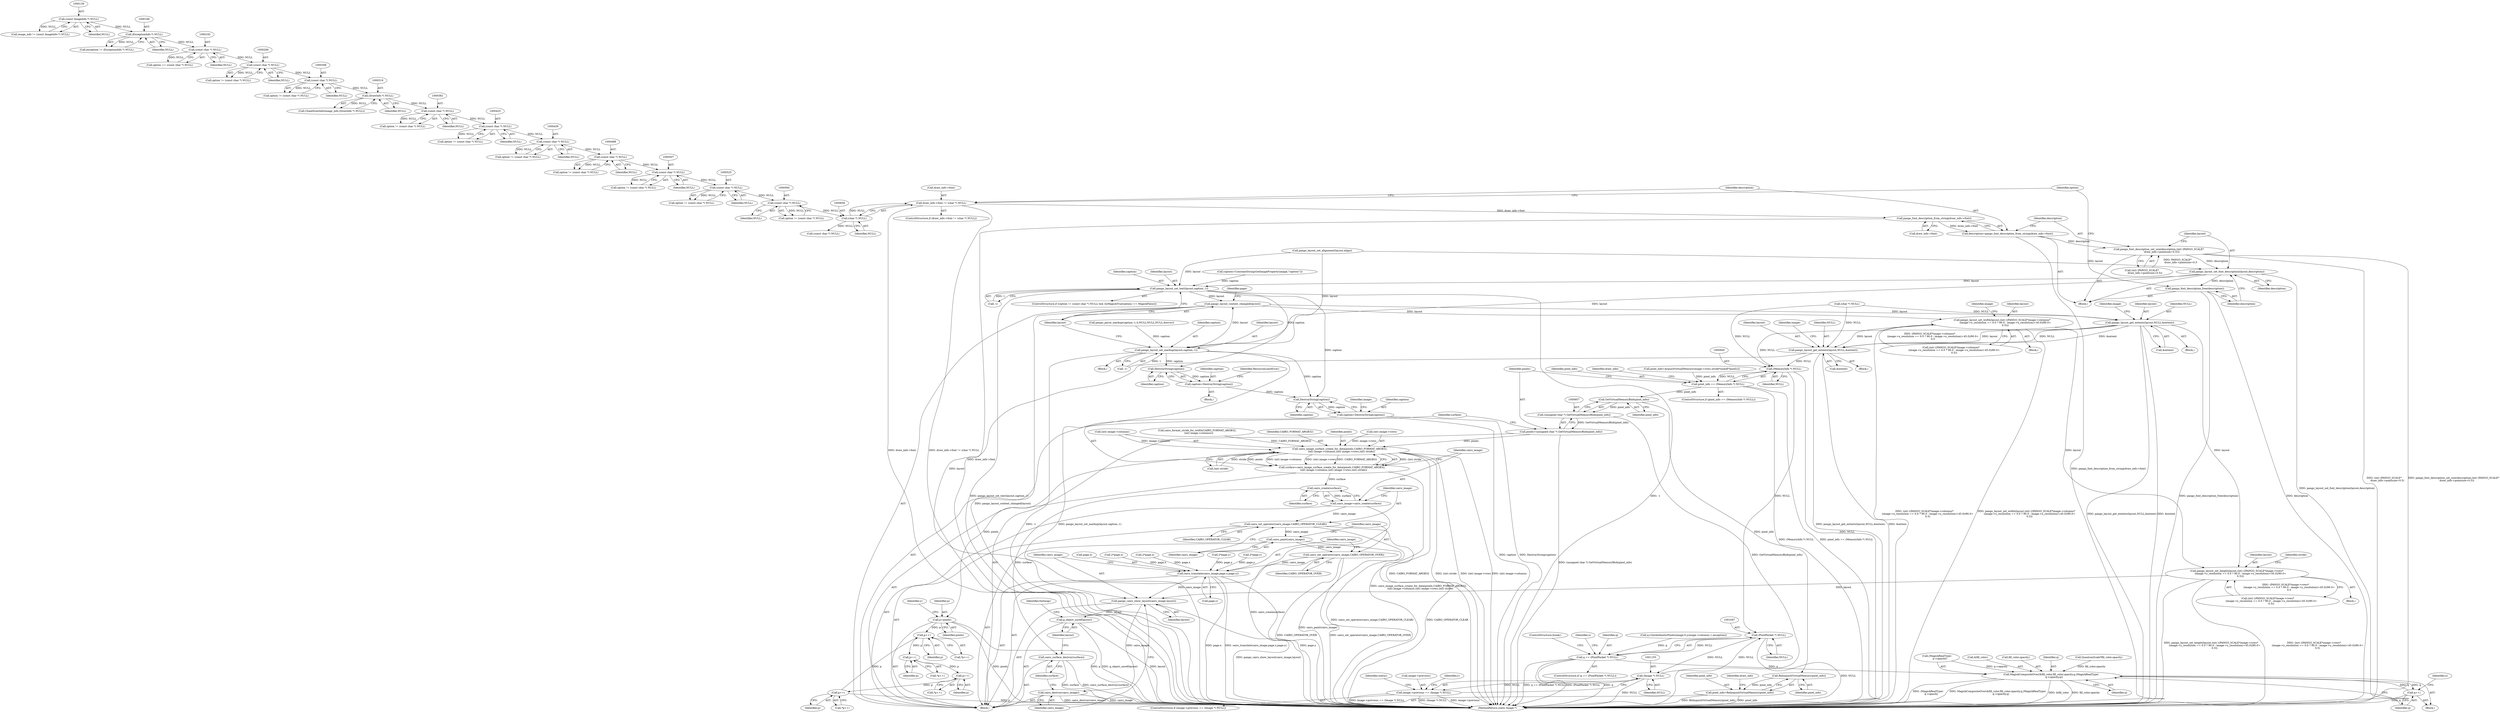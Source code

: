 digraph "0_ImageMagick_f6e9d0d9955e85bdd7540b251cd50d598dacc5e6_42@pointer" {
"1000651" [label="(Call,draw_info->font != (char *) NULL)"];
"1000655" [label="(Call,(char *) NULL)"];
"1000563" [label="(Call,(const char *) NULL)"];
"1000524" [label="(Call,(const char *) NULL)"];
"1000506" [label="(Call,(const char *) NULL)"];
"1000487" [label="(Call,(const char *) NULL)"];
"1000438" [label="(Call,(const char *) NULL)"];
"1000424" [label="(Call,(const char *) NULL)"];
"1000381" [label="(Call,(const char *) NULL)"];
"1000318" [label="(Call,(DrawInfo *) NULL)"];
"1000307" [label="(Call,(const char *) NULL)"];
"1000268" [label="(Call,(const char *) NULL)"];
"1000191" [label="(Call,(const char *) NULL)"];
"1000165" [label="(Call,(ExceptionInfo *) NULL)"];
"1000138" [label="(Call,(const ImageInfo *) NULL)"];
"1000662" [label="(Call,pango_font_description_from_string(draw_info->font))"];
"1000660" [label="(Call,description=pango_font_description_from_string(draw_info->font))"];
"1000666" [label="(Call,pango_font_description_set_size(description,(int) (PANGO_SCALE*\n        draw_info->pointsize+0.5)))"];
"1000677" [label="(Call,pango_layout_set_font_description(layout,description))"];
"1000680" [label="(Call,pango_font_description_free(description))"];
"1000698" [label="(Call,pango_layout_set_text(layout,caption,-1))"];
"1000742" [label="(Call,pango_layout_context_changed(layout))"];
"1000777" [label="(Call,pango_layout_get_extents(layout,NULL,&extent))"];
"1000849" [label="(Call,pango_layout_get_extents(layout,NULL,&extent))"];
"1000939" [label="(Call,(MemoryInfo *) NULL)"];
"1000937" [label="(Call,pixel_info == (MemoryInfo *) NULL)"];
"1000958" [label="(Call,GetVirtualMemoryBlob(pixel_info))"];
"1000956" [label="(Call,(unsigned char *) GetVirtualMemoryBlob(pixel_info))"];
"1000954" [label="(Call,pixels=(unsigned char *) GetVirtualMemoryBlob(pixel_info))"];
"1000962" [label="(Call,cairo_image_surface_create_for_data(pixels,CAIRO_FORMAT_ARGB32,\n    (int) image->columns,(int) image->rows,(int) stride))"];
"1000960" [label="(Call,surface=cairo_image_surface_create_for_data(pixels,CAIRO_FORMAT_ARGB32,\n    (int) image->columns,(int) image->rows,(int) stride))"];
"1000980" [label="(Call,cairo_create(surface))"];
"1000978" [label="(Call,cairo_image=cairo_create(surface))"];
"1000982" [label="(Call,cairo_set_operator(cairo_image,CAIRO_OPERATOR_CLEAR))"];
"1000985" [label="(Call,cairo_paint(cairo_image))"];
"1000987" [label="(Call,cairo_set_operator(cairo_image,CAIRO_OPERATOR_OVER))"];
"1000990" [label="(Call,cairo_translate(cairo_image,page.x,page.y))"];
"1000998" [label="(Call,pango_cairo_show_layout(cairo_image,layout))"];
"1001001" [label="(Call,cairo_destroy(cairo_image))"];
"1001005" [label="(Call,g_object_unref(layout))"];
"1001003" [label="(Call,cairo_surface_destroy(surface))"];
"1001013" [label="(Call,p=pixels)"];
"1001071" [label="(Call,p++)"];
"1001079" [label="(Call,p++)"];
"1001087" [label="(Call,p++)"];
"1001097" [label="(Call,p++)"];
"1001176" [label="(Call,RelinquishVirtualMemory(pixel_info))"];
"1001174" [label="(Call,pixel_info=RelinquishVirtualMemory(pixel_info))"];
"1001046" [label="(Call,(PixelPacket *) NULL)"];
"1001044" [label="(Call,q == (PixelPacket *) NULL)"];
"1001127" [label="(Call,MagickCompositeOver(&fill_color,fill_color.opacity,q,(MagickRealType)\n        q->opacity,q))"];
"1001140" [label="(Call,q++)"];
"1001154" [label="(Call,(Image *) NULL)"];
"1001150" [label="(Call,image->previous == (Image *) NULL)"];
"1000888" [label="(Call,pango_layout_set_height(layout,(int) ((PANGO_SCALE*image->rows*\n         (image->y_resolution == 0.0 ? 90.0 : image->y_resolution)+45.0)/90.0+\n         0.5)))"];
"1000816" [label="(Call,pango_layout_set_width(layout,(int) ((PANGO_SCALE*image->columns*\n        (image->x_resolution == 0.0 ? 90.0 : image->x_resolution)+45.0)/90.0+\n        0.5)))"];
"1000949" [label="(Call,DestroyString(caption))"];
"1000947" [label="(Call,caption=DestroyString(caption))"];
"1001184" [label="(Call,DestroyString(caption))"];
"1001182" [label="(Call,caption=DestroyString(caption))"];
"1000737" [label="(Call,pango_layout_set_markup(layout,caption,-1))"];
"1000990" [label="(Call,cairo_translate(cairo_image,page.x,page.y))"];
"1001006" [label="(Identifier,layout)"];
"1000784" [label="(Identifier,image)"];
"1001159" [label="(Identifier,status)"];
"1000522" [label="(Call,option != (const char *) NULL)"];
"1000422" [label="(Call,option != (const char *) NULL)"];
"1000681" [label="(Identifier,description)"];
"1000965" [label="(Call,(int) image->columns)"];
"1000270" [label="(Identifier,NULL)"];
"1001098" [label="(Identifier,p)"];
"1000487" [label="(Call,(const char *) NULL)"];
"1000652" [label="(Call,draw_info->font)"];
"1000381" [label="(Call,(const char *) NULL)"];
"1000661" [label="(Identifier,description)"];
"1001130" [label="(Call,fill_color.opacity)"];
"1000944" [label="(Identifier,draw_info)"];
"1000817" [label="(Identifier,layout)"];
"1001072" [label="(Identifier,p)"];
"1001177" [label="(Identifier,pixel_info)"];
"1000678" [label="(Identifier,layout)"];
"1000952" [label="(Identifier,ResourceLimitError)"];
"1000950" [label="(Identifier,caption)"];
"1001175" [label="(Identifier,pixel_info)"];
"1001078" [label="(Call,*p++)"];
"1000850" [label="(Identifier,layout)"];
"1000780" [label="(Call,&extent)"];
"1000982" [label="(Call,cairo_set_operator(cairo_image,CAIRO_OPERATOR_CLEAR))"];
"1000992" [label="(Call,page.x)"];
"1000948" [label="(Identifier,caption)"];
"1000426" [label="(Identifier,NULL)"];
"1000956" [label="(Call,(unsigned char *) GetVirtualMemoryBlob(pixel_info))"];
"1000958" [label="(Call,GetVirtualMemoryBlob(pixel_info))"];
"1001063" [label="(Block,)"];
"1000647" [label="(Call,pango_layout_set_alignment(layout,align))"];
"1001002" [label="(Identifier,cairo_image)"];
"1000818" [label="(Call,(int) ((PANGO_SCALE*image->columns*\n        (image->x_resolution == 0.0 ? 90.0 : image->x_resolution)+45.0)/90.0+\n        0.5))"];
"1000800" [label="(Call,2*page.x)"];
"1000985" [label="(Call,cairo_paint(cairo_image))"];
"1000379" [label="(Call,option != (const char *) NULL)"];
"1001046" [label="(Call,(PixelPacket *) NULL)"];
"1001133" [label="(Identifier,q)"];
"1000811" [label="(Call,2*page.x)"];
"1001014" [label="(Identifier,p)"];
"1001013" [label="(Call,p=pixels)"];
"1001140" [label="(Call,q++)"];
"1000983" [label="(Identifier,cairo_image)"];
"1000683" [label="(Identifier,option)"];
"1000942" [label="(Block,)"];
"1000738" [label="(Identifier,layout)"];
"1001179" [label="(Identifier,draw_info)"];
"1000700" [label="(Identifier,caption)"];
"1001103" [label="(Call,QuantumScale*fill_color.opacity)"];
"1000947" [label="(Call,caption=DestroyString(caption))"];
"1000167" [label="(Identifier,NULL)"];
"1000962" [label="(Call,cairo_image_surface_create_for_data(pixels,CAIRO_FORMAT_ARGB32,\n    (int) image->columns,(int) image->rows,(int) stride))"];
"1001096" [label="(Call,*p++)"];
"1000890" [label="(Call,(int) ((PANGO_SCALE*image->rows*\n         (image->y_resolution == 0.0 ? 90.0 : image->y_resolution)+45.0)/90.0+\n         0.5))"];
"1001151" [label="(Call,image->previous)"];
"1000883" [label="(Call,2*page.y)"];
"1000189" [label="(Call,option == (const char *) NULL)"];
"1000740" [label="(Call,-1)"];
"1000650" [label="(ControlStructure,if (draw_info->font != (char *) NULL))"];
"1000136" [label="(Call,image_info != (const ImageInfo *) NULL)"];
"1000309" [label="(Identifier,NULL)"];
"1000816" [label="(Call,pango_layout_set_width(layout,(int) ((PANGO_SCALE*image->columns*\n        (image->x_resolution == 0.0 ? 90.0 : image->x_resolution)+45.0)/90.0+\n        0.5)))"];
"1000918" [label="(Call,cairo_format_stride_for_width(CAIRO_FORMAT_ARGB32,\n    (int) image->columns))"];
"1000848" [label="(Block,)"];
"1001008" [label="(Identifier,fontmap)"];
"1000955" [label="(Identifier,pixels)"];
"1001087" [label="(Call,p++)"];
"1001049" [label="(ControlStructure,break;)"];
"1001052" [label="(Identifier,x)"];
"1000489" [label="(Identifier,NULL)"];
"1000964" [label="(Identifier,CAIRO_FORMAT_ARGB32)"];
"1000872" [label="(Call,2*page.y)"];
"1000925" [label="(Call,pixel_info=AcquireVirtualMemory(image->rows,stride*sizeof(*pixels)))"];
"1000852" [label="(Call,&extent)"];
"1000959" [label="(Identifier,pixel_info)"];
"1001079" [label="(Call,p++)"];
"1001174" [label="(Call,pixel_info=RelinquishVirtualMemory(pixel_info))"];
"1000383" [label="(Identifier,NULL)"];
"1001018" [label="(Identifier,y)"];
"1000438" [label="(Call,(const char *) NULL)"];
"1001134" [label="(Call,(MagickRealType)\n        q->opacity)"];
"1000778" [label="(Identifier,layout)"];
"1000889" [label="(Identifier,layout)"];
"1000941" [label="(Identifier,NULL)"];
"1001185" [label="(Identifier,caption)"];
"1000318" [label="(Call,(DrawInfo *) NULL)"];
"1000849" [label="(Call,pango_layout_get_extents(layout,NULL,&extent))"];
"1000677" [label="(Call,pango_layout_set_font_description(layout,description))"];
"1000436" [label="(Call,option != (const char *) NULL)"];
"1000658" [label="(Block,)"];
"1000987" [label="(Call,cairo_set_operator(cairo_image,CAIRO_OPERATOR_OVER))"];
"1001028" [label="(Identifier,y)"];
"1000845" [label="(Identifier,image)"];
"1000779" [label="(Identifier,NULL)"];
"1001080" [label="(Identifier,p)"];
"1000961" [label="(Identifier,surface)"];
"1001062" [label="(Identifier,x)"];
"1000938" [label="(Identifier,pixel_info)"];
"1000737" [label="(Call,pango_layout_set_markup(layout,caption,-1))"];
"1000936" [label="(ControlStructure,if (pixel_info == (MemoryInfo *) NULL))"];
"1000998" [label="(Call,pango_cairo_show_layout(cairo_image,layout))"];
"1001003" [label="(Call,cairo_surface_destroy(surface))"];
"1001184" [label="(Call,DestroyString(caption))"];
"1001189" [label="(MethodReturn,static Image *)"];
"1000666" [label="(Call,pango_font_description_set_size(description,(int) (PANGO_SCALE*\n        draw_info->pointsize+0.5)))"];
"1000485" [label="(Call,option != (const char *) NULL)"];
"1000856" [label="(Identifier,image)"];
"1001004" [label="(Identifier,surface)"];
"1000963" [label="(Identifier,pixels)"];
"1000305" [label="(Call,option != (const char *) NULL)"];
"1000742" [label="(Call,pango_layout_context_changed(layout))"];
"1000949" [label="(Call,DestroyString(caption))"];
"1000995" [label="(Call,page.y)"];
"1001150" [label="(Call,image->previous == (Image *) NULL)"];
"1000915" [label="(Identifier,stride)"];
"1000984" [label="(Identifier,CAIRO_OPERATOR_CLEAR)"];
"1001045" [label="(Identifier,q)"];
"1000777" [label="(Call,pango_layout_get_extents(layout,NULL,&extent))"];
"1000939" [label="(Call,(MemoryInfo *) NULL)"];
"1000320" [label="(Identifier,NULL)"];
"1000888" [label="(Call,pango_layout_set_height(layout,(int) ((PANGO_SCALE*image->rows*\n         (image->y_resolution == 0.0 ? 90.0 : image->y_resolution)+45.0)/90.0+\n         0.5)))"];
"1000975" [label="(Call,(int) stride)"];
"1001183" [label="(Identifier,caption)"];
"1000776" [label="(Block,)"];
"1000988" [label="(Identifier,cairo_image)"];
"1000699" [label="(Identifier,layout)"];
"1000937" [label="(Call,pixel_info == (MemoryInfo *) NULL)"];
"1001015" [label="(Identifier,pixels)"];
"1000999" [label="(Identifier,cairo_image)"];
"1000655" [label="(Call,(char *) NULL)"];
"1001128" [label="(Call,&fill_color)"];
"1000563" [label="(Call,(const char *) NULL)"];
"1000679" [label="(Identifier,description)"];
"1001048" [label="(Identifier,NULL)"];
"1000713" [label="(Call,pango_parse_markup(caption,-1,0,NULL,NULL,NULL,&error))"];
"1001176" [label="(Call,RelinquishVirtualMemory(pixel_info))"];
"1000268" [label="(Call,(const char *) NULL)"];
"1000704" [label="(Block,)"];
"1001086" [label="(Call,*p++)"];
"1000524" [label="(Call,(const char *) NULL)"];
"1000657" [label="(Identifier,NULL)"];
"1001127" [label="(Call,MagickCompositeOver(&fill_color,fill_color.opacity,q,(MagickRealType)\n        q->opacity,q))"];
"1000663" [label="(Call,draw_info->font)"];
"1000662" [label="(Call,pango_font_description_from_string(draw_info->font))"];
"1000680" [label="(Call,pango_font_description_free(description))"];
"1000981" [label="(Identifier,surface)"];
"1000759" [label="(Call,(char *) NULL)"];
"1000667" [label="(Identifier,description)"];
"1000989" [label="(Identifier,CAIRO_OPERATOR_OVER)"];
"1000307" [label="(Call,(const char *) NULL)"];
"1001141" [label="(Identifier,q)"];
"1000691" [label="(Call,(const char *) NULL)"];
"1000526" [label="(Identifier,NULL)"];
"1000316" [label="(Call,CloneDrawInfo(image_info,(DrawInfo *) NULL))"];
"1000960" [label="(Call,surface=cairo_image_surface_create_for_data(pixels,CAIRO_FORMAT_ARGB32,\n    (int) image->columns,(int) image->rows,(int) stride))"];
"1000739" [label="(Identifier,caption)"];
"1000191" [label="(Call,(const char *) NULL)"];
"1000424" [label="(Call,(const char *) NULL)"];
"1001071" [label="(Call,p++)"];
"1000565" [label="(Identifier,NULL)"];
"1000660" [label="(Call,description=pango_font_description_from_string(draw_info->font))"];
"1001032" [label="(Call,q=GetAuthenticPixels(image,0,y,image->columns,1,exception))"];
"1000851" [label="(Identifier,NULL)"];
"1000140" [label="(Identifier,NULL)"];
"1000701" [label="(Call,-1)"];
"1000165" [label="(Call,(ExceptionInfo *) NULL)"];
"1000698" [label="(Call,pango_layout_set_text(layout,caption,-1))"];
"1000504" [label="(Call,option != (const char *) NULL)"];
"1000970" [label="(Call,(int) image->rows)"];
"1001156" [label="(Identifier,NULL)"];
"1001005" [label="(Call,g_object_unref(layout))"];
"1000743" [label="(Identifier,layout)"];
"1000138" [label="(Call,(const ImageInfo *) NULL)"];
"1001001" [label="(Call,cairo_destroy(cairo_image))"];
"1000561" [label="(Call,option != (const char *) NULL)"];
"1000954" [label="(Call,pixels=(unsigned char *) GetVirtualMemoryBlob(pixel_info))"];
"1001088" [label="(Identifier,p)"];
"1000266" [label="(Call,option != (const char *) NULL)"];
"1000508" [label="(Identifier,NULL)"];
"1001154" [label="(Call,(Image *) NULL)"];
"1001139" [label="(Identifier,q)"];
"1000878" [label="(Block,)"];
"1001182" [label="(Call,caption=DestroyString(caption))"];
"1000506" [label="(Call,(const char *) NULL)"];
"1000112" [label="(Block,)"];
"1000991" [label="(Identifier,cairo_image)"];
"1000986" [label="(Identifier,cairo_image)"];
"1000163" [label="(Call,exception != (ExceptionInfo *) NULL)"];
"1000235" [label="(Call,caption=ConstantString(GetImageProperty(image,\"caption\")))"];
"1001097" [label="(Call,p++)"];
"1001043" [label="(ControlStructure,if (q == (PixelPacket *) NULL))"];
"1000979" [label="(Identifier,cairo_image)"];
"1001000" [label="(Identifier,layout)"];
"1000806" [label="(Block,)"];
"1000746" [label="(Identifier,page)"];
"1000440" [label="(Identifier,NULL)"];
"1000978" [label="(Call,cairo_image=cairo_create(surface))"];
"1000651" [label="(Call,draw_info->font != (char *) NULL)"];
"1000668" [label="(Call,(int) (PANGO_SCALE*\n        draw_info->pointsize+0.5))"];
"1001188" [label="(Identifier,image)"];
"1001044" [label="(Call,q == (PixelPacket *) NULL)"];
"1001149" [label="(ControlStructure,if (image->previous == (Image *) NULL))"];
"1000193" [label="(Identifier,NULL)"];
"1000980" [label="(Call,cairo_create(surface))"];
"1001070" [label="(Call,*p++)"];
"1000687" [label="(ControlStructure,if ((option != (const char *) NULL) && (IsMagickTrue(option) == MagickFalse)))"];
"1000651" -> "1000650"  [label="AST: "];
"1000651" -> "1000655"  [label="CFG: "];
"1000652" -> "1000651"  [label="AST: "];
"1000655" -> "1000651"  [label="AST: "];
"1000661" -> "1000651"  [label="CFG: "];
"1000683" -> "1000651"  [label="CFG: "];
"1000651" -> "1001189"  [label="DDG: draw_info->font != (char *) NULL"];
"1000651" -> "1001189"  [label="DDG: draw_info->font"];
"1000655" -> "1000651"  [label="DDG: NULL"];
"1000651" -> "1000662"  [label="DDG: draw_info->font"];
"1000655" -> "1000657"  [label="CFG: "];
"1000656" -> "1000655"  [label="AST: "];
"1000657" -> "1000655"  [label="AST: "];
"1000563" -> "1000655"  [label="DDG: NULL"];
"1000655" -> "1000691"  [label="DDG: NULL"];
"1000563" -> "1000561"  [label="AST: "];
"1000563" -> "1000565"  [label="CFG: "];
"1000564" -> "1000563"  [label="AST: "];
"1000565" -> "1000563"  [label="AST: "];
"1000561" -> "1000563"  [label="CFG: "];
"1000563" -> "1000561"  [label="DDG: NULL"];
"1000524" -> "1000563"  [label="DDG: NULL"];
"1000524" -> "1000522"  [label="AST: "];
"1000524" -> "1000526"  [label="CFG: "];
"1000525" -> "1000524"  [label="AST: "];
"1000526" -> "1000524"  [label="AST: "];
"1000522" -> "1000524"  [label="CFG: "];
"1000524" -> "1000522"  [label="DDG: NULL"];
"1000506" -> "1000524"  [label="DDG: NULL"];
"1000506" -> "1000504"  [label="AST: "];
"1000506" -> "1000508"  [label="CFG: "];
"1000507" -> "1000506"  [label="AST: "];
"1000508" -> "1000506"  [label="AST: "];
"1000504" -> "1000506"  [label="CFG: "];
"1000506" -> "1000504"  [label="DDG: NULL"];
"1000487" -> "1000506"  [label="DDG: NULL"];
"1000487" -> "1000485"  [label="AST: "];
"1000487" -> "1000489"  [label="CFG: "];
"1000488" -> "1000487"  [label="AST: "];
"1000489" -> "1000487"  [label="AST: "];
"1000485" -> "1000487"  [label="CFG: "];
"1000487" -> "1000485"  [label="DDG: NULL"];
"1000438" -> "1000487"  [label="DDG: NULL"];
"1000438" -> "1000436"  [label="AST: "];
"1000438" -> "1000440"  [label="CFG: "];
"1000439" -> "1000438"  [label="AST: "];
"1000440" -> "1000438"  [label="AST: "];
"1000436" -> "1000438"  [label="CFG: "];
"1000438" -> "1000436"  [label="DDG: NULL"];
"1000424" -> "1000438"  [label="DDG: NULL"];
"1000424" -> "1000422"  [label="AST: "];
"1000424" -> "1000426"  [label="CFG: "];
"1000425" -> "1000424"  [label="AST: "];
"1000426" -> "1000424"  [label="AST: "];
"1000422" -> "1000424"  [label="CFG: "];
"1000424" -> "1000422"  [label="DDG: NULL"];
"1000381" -> "1000424"  [label="DDG: NULL"];
"1000381" -> "1000379"  [label="AST: "];
"1000381" -> "1000383"  [label="CFG: "];
"1000382" -> "1000381"  [label="AST: "];
"1000383" -> "1000381"  [label="AST: "];
"1000379" -> "1000381"  [label="CFG: "];
"1000381" -> "1000379"  [label="DDG: NULL"];
"1000318" -> "1000381"  [label="DDG: NULL"];
"1000318" -> "1000316"  [label="AST: "];
"1000318" -> "1000320"  [label="CFG: "];
"1000319" -> "1000318"  [label="AST: "];
"1000320" -> "1000318"  [label="AST: "];
"1000316" -> "1000318"  [label="CFG: "];
"1000318" -> "1000316"  [label="DDG: NULL"];
"1000307" -> "1000318"  [label="DDG: NULL"];
"1000307" -> "1000305"  [label="AST: "];
"1000307" -> "1000309"  [label="CFG: "];
"1000308" -> "1000307"  [label="AST: "];
"1000309" -> "1000307"  [label="AST: "];
"1000305" -> "1000307"  [label="CFG: "];
"1000307" -> "1000305"  [label="DDG: NULL"];
"1000268" -> "1000307"  [label="DDG: NULL"];
"1000268" -> "1000266"  [label="AST: "];
"1000268" -> "1000270"  [label="CFG: "];
"1000269" -> "1000268"  [label="AST: "];
"1000270" -> "1000268"  [label="AST: "];
"1000266" -> "1000268"  [label="CFG: "];
"1000268" -> "1000266"  [label="DDG: NULL"];
"1000191" -> "1000268"  [label="DDG: NULL"];
"1000191" -> "1000189"  [label="AST: "];
"1000191" -> "1000193"  [label="CFG: "];
"1000192" -> "1000191"  [label="AST: "];
"1000193" -> "1000191"  [label="AST: "];
"1000189" -> "1000191"  [label="CFG: "];
"1000191" -> "1000189"  [label="DDG: NULL"];
"1000165" -> "1000191"  [label="DDG: NULL"];
"1000165" -> "1000163"  [label="AST: "];
"1000165" -> "1000167"  [label="CFG: "];
"1000166" -> "1000165"  [label="AST: "];
"1000167" -> "1000165"  [label="AST: "];
"1000163" -> "1000165"  [label="CFG: "];
"1000165" -> "1000163"  [label="DDG: NULL"];
"1000138" -> "1000165"  [label="DDG: NULL"];
"1000138" -> "1000136"  [label="AST: "];
"1000138" -> "1000140"  [label="CFG: "];
"1000139" -> "1000138"  [label="AST: "];
"1000140" -> "1000138"  [label="AST: "];
"1000136" -> "1000138"  [label="CFG: "];
"1000138" -> "1000136"  [label="DDG: NULL"];
"1000662" -> "1000660"  [label="AST: "];
"1000662" -> "1000663"  [label="CFG: "];
"1000663" -> "1000662"  [label="AST: "];
"1000660" -> "1000662"  [label="CFG: "];
"1000662" -> "1001189"  [label="DDG: draw_info->font"];
"1000662" -> "1000660"  [label="DDG: draw_info->font"];
"1000660" -> "1000658"  [label="AST: "];
"1000661" -> "1000660"  [label="AST: "];
"1000667" -> "1000660"  [label="CFG: "];
"1000660" -> "1001189"  [label="DDG: pango_font_description_from_string(draw_info->font)"];
"1000660" -> "1000666"  [label="DDG: description"];
"1000666" -> "1000658"  [label="AST: "];
"1000666" -> "1000668"  [label="CFG: "];
"1000667" -> "1000666"  [label="AST: "];
"1000668" -> "1000666"  [label="AST: "];
"1000678" -> "1000666"  [label="CFG: "];
"1000666" -> "1001189"  [label="DDG: (int) (PANGO_SCALE*\n        draw_info->pointsize+0.5)"];
"1000666" -> "1001189"  [label="DDG: pango_font_description_set_size(description,(int) (PANGO_SCALE*\n        draw_info->pointsize+0.5))"];
"1000668" -> "1000666"  [label="DDG: PANGO_SCALE*\n        draw_info->pointsize+0.5"];
"1000666" -> "1000677"  [label="DDG: description"];
"1000677" -> "1000658"  [label="AST: "];
"1000677" -> "1000679"  [label="CFG: "];
"1000678" -> "1000677"  [label="AST: "];
"1000679" -> "1000677"  [label="AST: "];
"1000681" -> "1000677"  [label="CFG: "];
"1000677" -> "1001189"  [label="DDG: pango_layout_set_font_description(layout,description)"];
"1000647" -> "1000677"  [label="DDG: layout"];
"1000677" -> "1000680"  [label="DDG: description"];
"1000677" -> "1000698"  [label="DDG: layout"];
"1000677" -> "1000737"  [label="DDG: layout"];
"1000680" -> "1000658"  [label="AST: "];
"1000680" -> "1000681"  [label="CFG: "];
"1000681" -> "1000680"  [label="AST: "];
"1000683" -> "1000680"  [label="CFG: "];
"1000680" -> "1001189"  [label="DDG: description"];
"1000680" -> "1001189"  [label="DDG: pango_font_description_free(description)"];
"1000698" -> "1000687"  [label="AST: "];
"1000698" -> "1000701"  [label="CFG: "];
"1000699" -> "1000698"  [label="AST: "];
"1000700" -> "1000698"  [label="AST: "];
"1000701" -> "1000698"  [label="AST: "];
"1000743" -> "1000698"  [label="CFG: "];
"1000698" -> "1001189"  [label="DDG: -1"];
"1000698" -> "1001189"  [label="DDG: pango_layout_set_text(layout,caption,-1)"];
"1000647" -> "1000698"  [label="DDG: layout"];
"1000235" -> "1000698"  [label="DDG: caption"];
"1000701" -> "1000698"  [label="DDG: 1"];
"1000698" -> "1000742"  [label="DDG: layout"];
"1000698" -> "1000949"  [label="DDG: caption"];
"1000698" -> "1001184"  [label="DDG: caption"];
"1000742" -> "1000112"  [label="AST: "];
"1000742" -> "1000743"  [label="CFG: "];
"1000743" -> "1000742"  [label="AST: "];
"1000746" -> "1000742"  [label="CFG: "];
"1000742" -> "1001189"  [label="DDG: pango_layout_context_changed(layout)"];
"1000737" -> "1000742"  [label="DDG: layout"];
"1000742" -> "1000777"  [label="DDG: layout"];
"1000742" -> "1000816"  [label="DDG: layout"];
"1000777" -> "1000776"  [label="AST: "];
"1000777" -> "1000780"  [label="CFG: "];
"1000778" -> "1000777"  [label="AST: "];
"1000779" -> "1000777"  [label="AST: "];
"1000780" -> "1000777"  [label="AST: "];
"1000784" -> "1000777"  [label="CFG: "];
"1000777" -> "1001189"  [label="DDG: &extent"];
"1000777" -> "1001189"  [label="DDG: pango_layout_get_extents(layout,NULL,&extent)"];
"1000759" -> "1000777"  [label="DDG: NULL"];
"1000777" -> "1000849"  [label="DDG: layout"];
"1000777" -> "1000849"  [label="DDG: NULL"];
"1000777" -> "1000849"  [label="DDG: &extent"];
"1000777" -> "1000888"  [label="DDG: layout"];
"1000777" -> "1000939"  [label="DDG: NULL"];
"1000849" -> "1000848"  [label="AST: "];
"1000849" -> "1000852"  [label="CFG: "];
"1000850" -> "1000849"  [label="AST: "];
"1000851" -> "1000849"  [label="AST: "];
"1000852" -> "1000849"  [label="AST: "];
"1000856" -> "1000849"  [label="CFG: "];
"1000849" -> "1001189"  [label="DDG: pango_layout_get_extents(layout,NULL,&extent)"];
"1000849" -> "1001189"  [label="DDG: &extent"];
"1000816" -> "1000849"  [label="DDG: layout"];
"1000759" -> "1000849"  [label="DDG: NULL"];
"1000849" -> "1000939"  [label="DDG: NULL"];
"1000849" -> "1000998"  [label="DDG: layout"];
"1000939" -> "1000937"  [label="AST: "];
"1000939" -> "1000941"  [label="CFG: "];
"1000940" -> "1000939"  [label="AST: "];
"1000941" -> "1000939"  [label="AST: "];
"1000937" -> "1000939"  [label="CFG: "];
"1000939" -> "1001189"  [label="DDG: NULL"];
"1000939" -> "1000937"  [label="DDG: NULL"];
"1000759" -> "1000939"  [label="DDG: NULL"];
"1000939" -> "1001046"  [label="DDG: NULL"];
"1000937" -> "1000936"  [label="AST: "];
"1000938" -> "1000937"  [label="AST: "];
"1000944" -> "1000937"  [label="CFG: "];
"1000955" -> "1000937"  [label="CFG: "];
"1000937" -> "1001189"  [label="DDG: (MemoryInfo *) NULL"];
"1000937" -> "1001189"  [label="DDG: pixel_info == (MemoryInfo *) NULL"];
"1000925" -> "1000937"  [label="DDG: pixel_info"];
"1000937" -> "1000958"  [label="DDG: pixel_info"];
"1000958" -> "1000956"  [label="AST: "];
"1000958" -> "1000959"  [label="CFG: "];
"1000959" -> "1000958"  [label="AST: "];
"1000956" -> "1000958"  [label="CFG: "];
"1000958" -> "1000956"  [label="DDG: pixel_info"];
"1000958" -> "1001176"  [label="DDG: pixel_info"];
"1000956" -> "1000954"  [label="AST: "];
"1000957" -> "1000956"  [label="AST: "];
"1000954" -> "1000956"  [label="CFG: "];
"1000956" -> "1001189"  [label="DDG: GetVirtualMemoryBlob(pixel_info)"];
"1000956" -> "1000954"  [label="DDG: GetVirtualMemoryBlob(pixel_info)"];
"1000954" -> "1000112"  [label="AST: "];
"1000955" -> "1000954"  [label="AST: "];
"1000961" -> "1000954"  [label="CFG: "];
"1000954" -> "1001189"  [label="DDG: (unsigned char *) GetVirtualMemoryBlob(pixel_info)"];
"1000954" -> "1000962"  [label="DDG: pixels"];
"1000962" -> "1000960"  [label="AST: "];
"1000962" -> "1000975"  [label="CFG: "];
"1000963" -> "1000962"  [label="AST: "];
"1000964" -> "1000962"  [label="AST: "];
"1000965" -> "1000962"  [label="AST: "];
"1000970" -> "1000962"  [label="AST: "];
"1000975" -> "1000962"  [label="AST: "];
"1000960" -> "1000962"  [label="CFG: "];
"1000962" -> "1001189"  [label="DDG: (int) image->columns"];
"1000962" -> "1001189"  [label="DDG: CAIRO_FORMAT_ARGB32"];
"1000962" -> "1001189"  [label="DDG: (int) stride"];
"1000962" -> "1001189"  [label="DDG: (int) image->rows"];
"1000962" -> "1000960"  [label="DDG: (int) stride"];
"1000962" -> "1000960"  [label="DDG: pixels"];
"1000962" -> "1000960"  [label="DDG: (int) image->columns"];
"1000962" -> "1000960"  [label="DDG: (int) image->rows"];
"1000962" -> "1000960"  [label="DDG: CAIRO_FORMAT_ARGB32"];
"1000918" -> "1000962"  [label="DDG: CAIRO_FORMAT_ARGB32"];
"1000965" -> "1000962"  [label="DDG: image->columns"];
"1000970" -> "1000962"  [label="DDG: image->rows"];
"1000975" -> "1000962"  [label="DDG: stride"];
"1000962" -> "1001013"  [label="DDG: pixels"];
"1000960" -> "1000112"  [label="AST: "];
"1000961" -> "1000960"  [label="AST: "];
"1000979" -> "1000960"  [label="CFG: "];
"1000960" -> "1001189"  [label="DDG: cairo_image_surface_create_for_data(pixels,CAIRO_FORMAT_ARGB32,\n    (int) image->columns,(int) image->rows,(int) stride)"];
"1000960" -> "1000980"  [label="DDG: surface"];
"1000980" -> "1000978"  [label="AST: "];
"1000980" -> "1000981"  [label="CFG: "];
"1000981" -> "1000980"  [label="AST: "];
"1000978" -> "1000980"  [label="CFG: "];
"1000980" -> "1000978"  [label="DDG: surface"];
"1000980" -> "1001003"  [label="DDG: surface"];
"1000978" -> "1000112"  [label="AST: "];
"1000979" -> "1000978"  [label="AST: "];
"1000983" -> "1000978"  [label="CFG: "];
"1000978" -> "1001189"  [label="DDG: cairo_create(surface)"];
"1000978" -> "1000982"  [label="DDG: cairo_image"];
"1000982" -> "1000112"  [label="AST: "];
"1000982" -> "1000984"  [label="CFG: "];
"1000983" -> "1000982"  [label="AST: "];
"1000984" -> "1000982"  [label="AST: "];
"1000986" -> "1000982"  [label="CFG: "];
"1000982" -> "1001189"  [label="DDG: CAIRO_OPERATOR_CLEAR"];
"1000982" -> "1001189"  [label="DDG: cairo_set_operator(cairo_image,CAIRO_OPERATOR_CLEAR)"];
"1000982" -> "1000985"  [label="DDG: cairo_image"];
"1000985" -> "1000112"  [label="AST: "];
"1000985" -> "1000986"  [label="CFG: "];
"1000986" -> "1000985"  [label="AST: "];
"1000988" -> "1000985"  [label="CFG: "];
"1000985" -> "1001189"  [label="DDG: cairo_paint(cairo_image)"];
"1000985" -> "1000987"  [label="DDG: cairo_image"];
"1000987" -> "1000112"  [label="AST: "];
"1000987" -> "1000989"  [label="CFG: "];
"1000988" -> "1000987"  [label="AST: "];
"1000989" -> "1000987"  [label="AST: "];
"1000991" -> "1000987"  [label="CFG: "];
"1000987" -> "1001189"  [label="DDG: CAIRO_OPERATOR_OVER"];
"1000987" -> "1001189"  [label="DDG: cairo_set_operator(cairo_image,CAIRO_OPERATOR_OVER)"];
"1000987" -> "1000990"  [label="DDG: cairo_image"];
"1000990" -> "1000112"  [label="AST: "];
"1000990" -> "1000995"  [label="CFG: "];
"1000991" -> "1000990"  [label="AST: "];
"1000992" -> "1000990"  [label="AST: "];
"1000995" -> "1000990"  [label="AST: "];
"1000999" -> "1000990"  [label="CFG: "];
"1000990" -> "1001189"  [label="DDG: page.x"];
"1000990" -> "1001189"  [label="DDG: cairo_translate(cairo_image,page.x,page.y)"];
"1000990" -> "1001189"  [label="DDG: page.y"];
"1000800" -> "1000990"  [label="DDG: page.x"];
"1000811" -> "1000990"  [label="DDG: page.x"];
"1000872" -> "1000990"  [label="DDG: page.y"];
"1000883" -> "1000990"  [label="DDG: page.y"];
"1000990" -> "1000998"  [label="DDG: cairo_image"];
"1000998" -> "1000112"  [label="AST: "];
"1000998" -> "1001000"  [label="CFG: "];
"1000999" -> "1000998"  [label="AST: "];
"1001000" -> "1000998"  [label="AST: "];
"1001002" -> "1000998"  [label="CFG: "];
"1000998" -> "1001189"  [label="DDG: pango_cairo_show_layout(cairo_image,layout)"];
"1000888" -> "1000998"  [label="DDG: layout"];
"1000998" -> "1001001"  [label="DDG: cairo_image"];
"1000998" -> "1001005"  [label="DDG: layout"];
"1001001" -> "1000112"  [label="AST: "];
"1001001" -> "1001002"  [label="CFG: "];
"1001002" -> "1001001"  [label="AST: "];
"1001004" -> "1001001"  [label="CFG: "];
"1001001" -> "1001189"  [label="DDG: cairo_destroy(cairo_image)"];
"1001001" -> "1001189"  [label="DDG: cairo_image"];
"1001005" -> "1000112"  [label="AST: "];
"1001005" -> "1001006"  [label="CFG: "];
"1001006" -> "1001005"  [label="AST: "];
"1001008" -> "1001005"  [label="CFG: "];
"1001005" -> "1001189"  [label="DDG: g_object_unref(layout)"];
"1001005" -> "1001189"  [label="DDG: layout"];
"1001003" -> "1000112"  [label="AST: "];
"1001003" -> "1001004"  [label="CFG: "];
"1001004" -> "1001003"  [label="AST: "];
"1001006" -> "1001003"  [label="CFG: "];
"1001003" -> "1001189"  [label="DDG: cairo_surface_destroy(surface)"];
"1001003" -> "1001189"  [label="DDG: surface"];
"1001013" -> "1000112"  [label="AST: "];
"1001013" -> "1001015"  [label="CFG: "];
"1001014" -> "1001013"  [label="AST: "];
"1001015" -> "1001013"  [label="AST: "];
"1001018" -> "1001013"  [label="CFG: "];
"1001013" -> "1001189"  [label="DDG: pixels"];
"1001013" -> "1001189"  [label="DDG: p"];
"1001013" -> "1001071"  [label="DDG: p"];
"1001071" -> "1001070"  [label="AST: "];
"1001071" -> "1001072"  [label="CFG: "];
"1001072" -> "1001071"  [label="AST: "];
"1001070" -> "1001071"  [label="CFG: "];
"1001097" -> "1001071"  [label="DDG: p"];
"1001071" -> "1001079"  [label="DDG: p"];
"1001079" -> "1001078"  [label="AST: "];
"1001079" -> "1001080"  [label="CFG: "];
"1001080" -> "1001079"  [label="AST: "];
"1001078" -> "1001079"  [label="CFG: "];
"1001079" -> "1001087"  [label="DDG: p"];
"1001087" -> "1001086"  [label="AST: "];
"1001087" -> "1001088"  [label="CFG: "];
"1001088" -> "1001087"  [label="AST: "];
"1001086" -> "1001087"  [label="CFG: "];
"1001087" -> "1001097"  [label="DDG: p"];
"1001097" -> "1001096"  [label="AST: "];
"1001097" -> "1001098"  [label="CFG: "];
"1001098" -> "1001097"  [label="AST: "];
"1001096" -> "1001097"  [label="CFG: "];
"1001097" -> "1001189"  [label="DDG: p"];
"1001176" -> "1001174"  [label="AST: "];
"1001176" -> "1001177"  [label="CFG: "];
"1001177" -> "1001176"  [label="AST: "];
"1001174" -> "1001176"  [label="CFG: "];
"1001176" -> "1001174"  [label="DDG: pixel_info"];
"1001174" -> "1000112"  [label="AST: "];
"1001175" -> "1001174"  [label="AST: "];
"1001179" -> "1001174"  [label="CFG: "];
"1001174" -> "1001189"  [label="DDG: RelinquishVirtualMemory(pixel_info)"];
"1001174" -> "1001189"  [label="DDG: pixel_info"];
"1001046" -> "1001044"  [label="AST: "];
"1001046" -> "1001048"  [label="CFG: "];
"1001047" -> "1001046"  [label="AST: "];
"1001048" -> "1001046"  [label="AST: "];
"1001044" -> "1001046"  [label="CFG: "];
"1001046" -> "1001189"  [label="DDG: NULL"];
"1001046" -> "1001044"  [label="DDG: NULL"];
"1001154" -> "1001046"  [label="DDG: NULL"];
"1001046" -> "1001154"  [label="DDG: NULL"];
"1001044" -> "1001043"  [label="AST: "];
"1001045" -> "1001044"  [label="AST: "];
"1001049" -> "1001044"  [label="CFG: "];
"1001052" -> "1001044"  [label="CFG: "];
"1001044" -> "1001189"  [label="DDG: q"];
"1001044" -> "1001189"  [label="DDG: q == (PixelPacket *) NULL"];
"1001044" -> "1001189"  [label="DDG: (PixelPacket *) NULL"];
"1001032" -> "1001044"  [label="DDG: q"];
"1001044" -> "1001127"  [label="DDG: q"];
"1001127" -> "1001063"  [label="AST: "];
"1001127" -> "1001139"  [label="CFG: "];
"1001128" -> "1001127"  [label="AST: "];
"1001130" -> "1001127"  [label="AST: "];
"1001133" -> "1001127"  [label="AST: "];
"1001134" -> "1001127"  [label="AST: "];
"1001139" -> "1001127"  [label="AST: "];
"1001141" -> "1001127"  [label="CFG: "];
"1001127" -> "1001189"  [label="DDG: fill_color.opacity"];
"1001127" -> "1001189"  [label="DDG: (MagickRealType)\n        q->opacity"];
"1001127" -> "1001189"  [label="DDG: MagickCompositeOver(&fill_color,fill_color.opacity,q,(MagickRealType)\n        q->opacity,q)"];
"1001127" -> "1001189"  [label="DDG: &fill_color"];
"1001103" -> "1001127"  [label="DDG: fill_color.opacity"];
"1001140" -> "1001127"  [label="DDG: q"];
"1001134" -> "1001127"  [label="DDG: q->opacity"];
"1001127" -> "1001140"  [label="DDG: q"];
"1001140" -> "1001063"  [label="AST: "];
"1001140" -> "1001141"  [label="CFG: "];
"1001141" -> "1001140"  [label="AST: "];
"1001062" -> "1001140"  [label="CFG: "];
"1001140" -> "1001189"  [label="DDG: q"];
"1001154" -> "1001150"  [label="AST: "];
"1001154" -> "1001156"  [label="CFG: "];
"1001155" -> "1001154"  [label="AST: "];
"1001156" -> "1001154"  [label="AST: "];
"1001150" -> "1001154"  [label="CFG: "];
"1001154" -> "1001189"  [label="DDG: NULL"];
"1001154" -> "1001150"  [label="DDG: NULL"];
"1001150" -> "1001149"  [label="AST: "];
"1001151" -> "1001150"  [label="AST: "];
"1001159" -> "1001150"  [label="CFG: "];
"1001028" -> "1001150"  [label="CFG: "];
"1001150" -> "1001189"  [label="DDG: (Image *) NULL"];
"1001150" -> "1001189"  [label="DDG: image->previous"];
"1001150" -> "1001189"  [label="DDG: image->previous == (Image *) NULL"];
"1000888" -> "1000878"  [label="AST: "];
"1000888" -> "1000890"  [label="CFG: "];
"1000889" -> "1000888"  [label="AST: "];
"1000890" -> "1000888"  [label="AST: "];
"1000915" -> "1000888"  [label="CFG: "];
"1000888" -> "1001189"  [label="DDG: (int) ((PANGO_SCALE*image->rows*\n         (image->y_resolution == 0.0 ? 90.0 : image->y_resolution)+45.0)/90.0+\n         0.5)"];
"1000888" -> "1001189"  [label="DDG: pango_layout_set_height(layout,(int) ((PANGO_SCALE*image->rows*\n         (image->y_resolution == 0.0 ? 90.0 : image->y_resolution)+45.0)/90.0+\n         0.5))"];
"1000816" -> "1000888"  [label="DDG: layout"];
"1000890" -> "1000888"  [label="DDG: (PANGO_SCALE*image->rows*\n         (image->y_resolution == 0.0 ? 90.0 : image->y_resolution)+45.0)/90.0+\n         0.5"];
"1000816" -> "1000806"  [label="AST: "];
"1000816" -> "1000818"  [label="CFG: "];
"1000817" -> "1000816"  [label="AST: "];
"1000818" -> "1000816"  [label="AST: "];
"1000845" -> "1000816"  [label="CFG: "];
"1000816" -> "1001189"  [label="DDG: pango_layout_set_width(layout,(int) ((PANGO_SCALE*image->columns*\n        (image->x_resolution == 0.0 ? 90.0 : image->x_resolution)+45.0)/90.0+\n        0.5))"];
"1000816" -> "1001189"  [label="DDG: (int) ((PANGO_SCALE*image->columns*\n        (image->x_resolution == 0.0 ? 90.0 : image->x_resolution)+45.0)/90.0+\n        0.5)"];
"1000818" -> "1000816"  [label="DDG: (PANGO_SCALE*image->columns*\n        (image->x_resolution == 0.0 ? 90.0 : image->x_resolution)+45.0)/90.0+\n        0.5"];
"1000949" -> "1000947"  [label="AST: "];
"1000949" -> "1000950"  [label="CFG: "];
"1000950" -> "1000949"  [label="AST: "];
"1000947" -> "1000949"  [label="CFG: "];
"1000949" -> "1000947"  [label="DDG: caption"];
"1000737" -> "1000949"  [label="DDG: caption"];
"1000947" -> "1000942"  [label="AST: "];
"1000948" -> "1000947"  [label="AST: "];
"1000952" -> "1000947"  [label="CFG: "];
"1000947" -> "1001184"  [label="DDG: caption"];
"1001184" -> "1001182"  [label="AST: "];
"1001184" -> "1001185"  [label="CFG: "];
"1001185" -> "1001184"  [label="AST: "];
"1001182" -> "1001184"  [label="CFG: "];
"1001184" -> "1001182"  [label="DDG: caption"];
"1000737" -> "1001184"  [label="DDG: caption"];
"1001182" -> "1000112"  [label="AST: "];
"1001183" -> "1001182"  [label="AST: "];
"1001188" -> "1001182"  [label="CFG: "];
"1001182" -> "1001189"  [label="DDG: DestroyString(caption)"];
"1001182" -> "1001189"  [label="DDG: caption"];
"1000737" -> "1000704"  [label="AST: "];
"1000737" -> "1000740"  [label="CFG: "];
"1000738" -> "1000737"  [label="AST: "];
"1000739" -> "1000737"  [label="AST: "];
"1000740" -> "1000737"  [label="AST: "];
"1000743" -> "1000737"  [label="CFG: "];
"1000737" -> "1001189"  [label="DDG: -1"];
"1000737" -> "1001189"  [label="DDG: pango_layout_set_markup(layout,caption,-1)"];
"1000647" -> "1000737"  [label="DDG: layout"];
"1000713" -> "1000737"  [label="DDG: caption"];
"1000740" -> "1000737"  [label="DDG: 1"];
}
